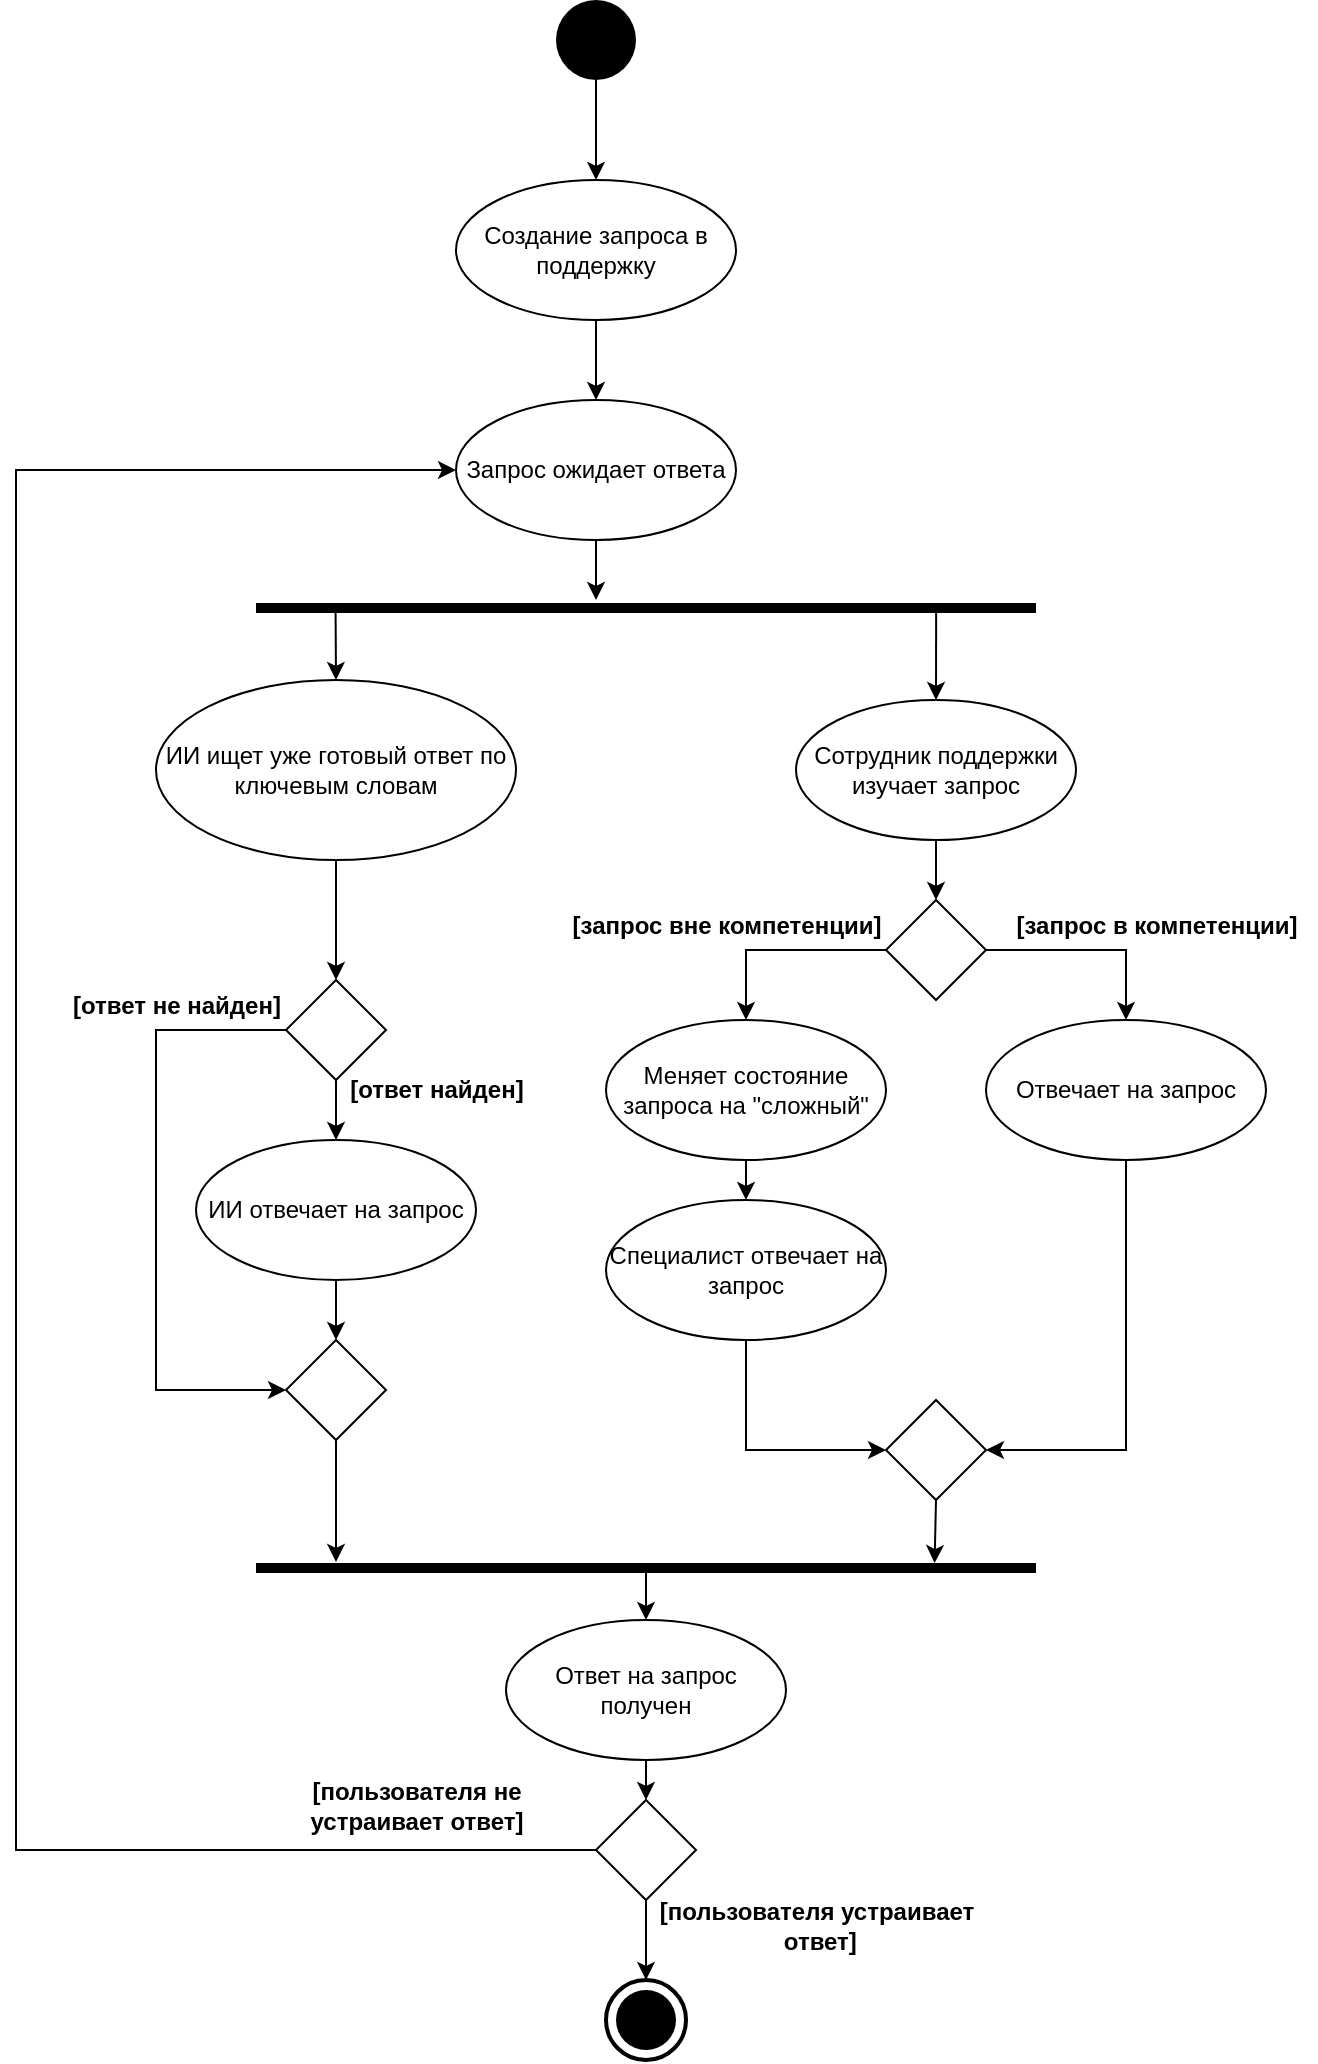 <mxfile version="25.0.2">
  <diagram name="Страница — 1" id="0PbqnCX-bpDq3JFux4zO">
    <mxGraphModel dx="1077" dy="627" grid="1" gridSize="10" guides="1" tooltips="1" connect="1" arrows="1" fold="1" page="1" pageScale="1" pageWidth="827" pageHeight="1169" math="0" shadow="0">
      <root>
        <mxCell id="0" />
        <mxCell id="1" parent="0" />
        <mxCell id="zPLbhTJUK1HBc8Delc84-46" style="edgeStyle=orthogonalEdgeStyle;rounded=0;orthogonalLoop=1;jettySize=auto;html=1;exitX=0.5;exitY=1;exitDx=0;exitDy=0;entryX=0.5;entryY=0;entryDx=0;entryDy=0;" parent="1" source="zPLbhTJUK1HBc8Delc84-2" target="zPLbhTJUK1HBc8Delc84-44" edge="1">
          <mxGeometry relative="1" as="geometry" />
        </mxCell>
        <mxCell id="zPLbhTJUK1HBc8Delc84-2" value="Создание запроса в поддержку" style="ellipse;whiteSpace=wrap;html=1;" parent="1" vertex="1">
          <mxGeometry x="340" y="250" width="140" height="70" as="geometry" />
        </mxCell>
        <mxCell id="zPLbhTJUK1HBc8Delc84-6" style="edgeStyle=orthogonalEdgeStyle;rounded=0;orthogonalLoop=1;jettySize=auto;html=1;exitX=0.5;exitY=1;exitDx=0;exitDy=0;entryX=0.5;entryY=0;entryDx=0;entryDy=0;" parent="1" source="zPLbhTJUK1HBc8Delc84-5" target="zPLbhTJUK1HBc8Delc84-2" edge="1">
          <mxGeometry relative="1" as="geometry" />
        </mxCell>
        <mxCell id="zPLbhTJUK1HBc8Delc84-5" value="" style="ellipse;whiteSpace=wrap;html=1;aspect=fixed;fillColor=#000000;strokeColor=none;" parent="1" vertex="1">
          <mxGeometry x="390" y="160" width="40" height="40" as="geometry" />
        </mxCell>
        <mxCell id="zPLbhTJUK1HBc8Delc84-7" value="" style="line;strokeWidth=5;fillColor=none;align=left;verticalAlign=middle;spacingTop=-1;spacingLeft=3;spacingRight=3;rotatable=0;labelPosition=right;points=[];portConstraint=eastwest;strokeColor=inherit;" parent="1" vertex="1">
          <mxGeometry x="240" y="460" width="390" height="8" as="geometry" />
        </mxCell>
        <mxCell id="zPLbhTJUK1HBc8Delc84-30" style="edgeStyle=orthogonalEdgeStyle;rounded=0;orthogonalLoop=1;jettySize=auto;html=1;exitX=0.5;exitY=1;exitDx=0;exitDy=0;entryX=0.5;entryY=0;entryDx=0;entryDy=0;" parent="1" source="zPLbhTJUK1HBc8Delc84-10" target="zPLbhTJUK1HBc8Delc84-13" edge="1">
          <mxGeometry relative="1" as="geometry" />
        </mxCell>
        <mxCell id="zPLbhTJUK1HBc8Delc84-32" style="edgeStyle=orthogonalEdgeStyle;rounded=0;orthogonalLoop=1;jettySize=auto;html=1;exitX=0;exitY=0.5;exitDx=0;exitDy=0;entryX=0;entryY=0.5;entryDx=0;entryDy=0;" parent="1" source="zPLbhTJUK1HBc8Delc84-10" target="zPLbhTJUK1HBc8Delc84-21" edge="1">
          <mxGeometry relative="1" as="geometry">
            <Array as="points">
              <mxPoint x="190" y="675" />
              <mxPoint x="190" y="855" />
            </Array>
          </mxGeometry>
        </mxCell>
        <mxCell id="zPLbhTJUK1HBc8Delc84-10" value="" style="rhombus;whiteSpace=wrap;html=1;" parent="1" vertex="1">
          <mxGeometry x="255" y="650" width="50" height="50" as="geometry" />
        </mxCell>
        <mxCell id="zPLbhTJUK1HBc8Delc84-28" style="edgeStyle=orthogonalEdgeStyle;rounded=0;orthogonalLoop=1;jettySize=auto;html=1;exitX=0.5;exitY=1;exitDx=0;exitDy=0;entryX=0.5;entryY=0;entryDx=0;entryDy=0;" parent="1" source="zPLbhTJUK1HBc8Delc84-11" target="zPLbhTJUK1HBc8Delc84-10" edge="1">
          <mxGeometry relative="1" as="geometry" />
        </mxCell>
        <mxCell id="zPLbhTJUK1HBc8Delc84-11" value="ИИ ищет уже готовый ответ по ключевым словам" style="ellipse;whiteSpace=wrap;html=1;" parent="1" vertex="1">
          <mxGeometry x="190" y="500" width="180" height="90" as="geometry" />
        </mxCell>
        <mxCell id="zPLbhTJUK1HBc8Delc84-31" style="edgeStyle=orthogonalEdgeStyle;rounded=0;orthogonalLoop=1;jettySize=auto;html=1;exitX=0.5;exitY=1;exitDx=0;exitDy=0;entryX=0.5;entryY=0;entryDx=0;entryDy=0;" parent="1" source="zPLbhTJUK1HBc8Delc84-13" target="zPLbhTJUK1HBc8Delc84-21" edge="1">
          <mxGeometry relative="1" as="geometry" />
        </mxCell>
        <mxCell id="zPLbhTJUK1HBc8Delc84-13" value="ИИ отвечает на запрос" style="ellipse;whiteSpace=wrap;html=1;" parent="1" vertex="1">
          <mxGeometry x="210" y="730" width="140" height="70" as="geometry" />
        </mxCell>
        <mxCell id="zPLbhTJUK1HBc8Delc84-20" style="edgeStyle=orthogonalEdgeStyle;rounded=0;orthogonalLoop=1;jettySize=auto;html=1;exitX=0.5;exitY=1;exitDx=0;exitDy=0;entryX=0.5;entryY=0;entryDx=0;entryDy=0;" parent="1" source="zPLbhTJUK1HBc8Delc84-15" target="zPLbhTJUK1HBc8Delc84-16" edge="1">
          <mxGeometry relative="1" as="geometry" />
        </mxCell>
        <mxCell id="zPLbhTJUK1HBc8Delc84-15" value="Сотрудник поддержки изучает запрос" style="ellipse;whiteSpace=wrap;html=1;" parent="1" vertex="1">
          <mxGeometry x="510" y="510" width="140" height="70" as="geometry" />
        </mxCell>
        <mxCell id="zPLbhTJUK1HBc8Delc84-35" style="edgeStyle=orthogonalEdgeStyle;rounded=0;orthogonalLoop=1;jettySize=auto;html=1;exitX=0;exitY=0.5;exitDx=0;exitDy=0;entryX=0.5;entryY=0;entryDx=0;entryDy=0;" parent="1" source="zPLbhTJUK1HBc8Delc84-16" target="zPLbhTJUK1HBc8Delc84-18" edge="1">
          <mxGeometry relative="1" as="geometry" />
        </mxCell>
        <mxCell id="zPLbhTJUK1HBc8Delc84-36" style="edgeStyle=orthogonalEdgeStyle;rounded=0;orthogonalLoop=1;jettySize=auto;html=1;exitX=1;exitY=0.5;exitDx=0;exitDy=0;entryX=0.5;entryY=0;entryDx=0;entryDy=0;" parent="1" source="zPLbhTJUK1HBc8Delc84-16" target="zPLbhTJUK1HBc8Delc84-17" edge="1">
          <mxGeometry relative="1" as="geometry" />
        </mxCell>
        <mxCell id="zPLbhTJUK1HBc8Delc84-16" value="" style="rhombus;whiteSpace=wrap;html=1;" parent="1" vertex="1">
          <mxGeometry x="555" y="610" width="50" height="50" as="geometry" />
        </mxCell>
        <mxCell id="zPLbhTJUK1HBc8Delc84-37" style="edgeStyle=orthogonalEdgeStyle;rounded=0;orthogonalLoop=1;jettySize=auto;html=1;exitX=0.5;exitY=1;exitDx=0;exitDy=0;entryX=1;entryY=0.5;entryDx=0;entryDy=0;" parent="1" source="zPLbhTJUK1HBc8Delc84-17" target="zPLbhTJUK1HBc8Delc84-22" edge="1">
          <mxGeometry relative="1" as="geometry" />
        </mxCell>
        <mxCell id="zPLbhTJUK1HBc8Delc84-17" value="Отвечает на запрос" style="ellipse;whiteSpace=wrap;html=1;" parent="1" vertex="1">
          <mxGeometry x="605" y="670" width="140" height="70" as="geometry" />
        </mxCell>
        <mxCell id="zPLbhTJUK1HBc8Delc84-58" style="edgeStyle=orthogonalEdgeStyle;rounded=0;orthogonalLoop=1;jettySize=auto;html=1;exitX=0.5;exitY=1;exitDx=0;exitDy=0;entryX=0.5;entryY=0;entryDx=0;entryDy=0;" parent="1" source="zPLbhTJUK1HBc8Delc84-18" target="zPLbhTJUK1HBc8Delc84-19" edge="1">
          <mxGeometry relative="1" as="geometry" />
        </mxCell>
        <mxCell id="zPLbhTJUK1HBc8Delc84-18" value="Меняет состояние запроса на &quot;сложный&quot;" style="ellipse;whiteSpace=wrap;html=1;" parent="1" vertex="1">
          <mxGeometry x="415" y="670" width="140" height="70" as="geometry" />
        </mxCell>
        <mxCell id="zPLbhTJUK1HBc8Delc84-38" style="edgeStyle=orthogonalEdgeStyle;rounded=0;orthogonalLoop=1;jettySize=auto;html=1;exitX=0.5;exitY=1;exitDx=0;exitDy=0;entryX=0;entryY=0.5;entryDx=0;entryDy=0;" parent="1" source="zPLbhTJUK1HBc8Delc84-19" target="zPLbhTJUK1HBc8Delc84-22" edge="1">
          <mxGeometry relative="1" as="geometry" />
        </mxCell>
        <mxCell id="zPLbhTJUK1HBc8Delc84-19" value="Специалист отвечает на запрос" style="ellipse;whiteSpace=wrap;html=1;" parent="1" vertex="1">
          <mxGeometry x="415" y="760" width="140" height="70" as="geometry" />
        </mxCell>
        <mxCell id="zPLbhTJUK1HBc8Delc84-43" style="edgeStyle=orthogonalEdgeStyle;rounded=0;orthogonalLoop=1;jettySize=auto;html=1;exitX=0.5;exitY=1;exitDx=0;exitDy=0;" parent="1" source="zPLbhTJUK1HBc8Delc84-21" edge="1">
          <mxGeometry relative="1" as="geometry">
            <mxPoint x="280" y="941" as="targetPoint" />
          </mxGeometry>
        </mxCell>
        <mxCell id="zPLbhTJUK1HBc8Delc84-21" value="" style="rhombus;whiteSpace=wrap;html=1;" parent="1" vertex="1">
          <mxGeometry x="255" y="830" width="50" height="50" as="geometry" />
        </mxCell>
        <mxCell id="zPLbhTJUK1HBc8Delc84-42" style="edgeStyle=orthogonalEdgeStyle;rounded=0;orthogonalLoop=1;jettySize=auto;html=1;exitX=0.5;exitY=1;exitDx=0;exitDy=0;entryX=0.87;entryY=0.188;entryDx=0;entryDy=0;entryPerimeter=0;" parent="1" source="zPLbhTJUK1HBc8Delc84-22" target="zPLbhTJUK1HBc8Delc84-34" edge="1">
          <mxGeometry relative="1" as="geometry">
            <mxPoint x="580" y="950" as="targetPoint" />
          </mxGeometry>
        </mxCell>
        <mxCell id="zPLbhTJUK1HBc8Delc84-22" value="" style="rhombus;whiteSpace=wrap;html=1;" parent="1" vertex="1">
          <mxGeometry x="555" y="860" width="50" height="50" as="geometry" />
        </mxCell>
        <mxCell id="zPLbhTJUK1HBc8Delc84-23" value="" style="endArrow=classic;html=1;rounded=0;exitX=0.872;exitY=0.399;exitDx=0;exitDy=0;exitPerimeter=0;entryX=0.5;entryY=0;entryDx=0;entryDy=0;" parent="1" source="zPLbhTJUK1HBc8Delc84-7" target="zPLbhTJUK1HBc8Delc84-15" edge="1">
          <mxGeometry width="50" height="50" relative="1" as="geometry">
            <mxPoint x="480" y="570" as="sourcePoint" />
            <mxPoint x="530" y="520" as="targetPoint" />
          </mxGeometry>
        </mxCell>
        <mxCell id="zPLbhTJUK1HBc8Delc84-27" value="" style="endArrow=classic;html=1;rounded=0;entryX=0.5;entryY=0;entryDx=0;entryDy=0;exitX=0.102;exitY=0.53;exitDx=0;exitDy=0;exitPerimeter=0;" parent="1" source="zPLbhTJUK1HBc8Delc84-7" target="zPLbhTJUK1HBc8Delc84-11" edge="1">
          <mxGeometry width="50" height="50" relative="1" as="geometry">
            <mxPoint x="300" y="680" as="sourcePoint" />
            <mxPoint x="350" y="630" as="targetPoint" />
          </mxGeometry>
        </mxCell>
        <mxCell id="zPLbhTJUK1HBc8Delc84-29" value="[ответ найден]" style="text;align=center;fontStyle=1;verticalAlign=middle;spacingLeft=3;spacingRight=3;strokeColor=none;rotatable=0;points=[[0,0.5],[1,0.5]];portConstraint=eastwest;html=1;" parent="1" vertex="1">
          <mxGeometry x="280" y="692" width="100" height="26" as="geometry" />
        </mxCell>
        <mxCell id="zPLbhTJUK1HBc8Delc84-33" value="[ответ не найден]" style="text;align=center;fontStyle=1;verticalAlign=middle;spacingLeft=3;spacingRight=3;strokeColor=none;rotatable=0;points=[[0,0.5],[1,0.5]];portConstraint=eastwest;html=1;" parent="1" vertex="1">
          <mxGeometry x="145" y="650" width="110" height="26" as="geometry" />
        </mxCell>
        <mxCell id="zPLbhTJUK1HBc8Delc84-34" value="" style="line;strokeWidth=5;fillColor=none;align=left;verticalAlign=middle;spacingTop=-1;spacingLeft=3;spacingRight=3;rotatable=0;labelPosition=right;points=[];portConstraint=eastwest;strokeColor=inherit;" parent="1" vertex="1">
          <mxGeometry x="240" y="940" width="390" height="8" as="geometry" />
        </mxCell>
        <mxCell id="zPLbhTJUK1HBc8Delc84-39" value="[запрос вне компетенции]" style="text;align=center;fontStyle=1;verticalAlign=middle;spacingLeft=3;spacingRight=3;strokeColor=none;rotatable=0;points=[[0,0.5],[1,0.5]];portConstraint=eastwest;html=1;" parent="1" vertex="1">
          <mxGeometry x="395" y="610" width="160" height="26" as="geometry" />
        </mxCell>
        <mxCell id="zPLbhTJUK1HBc8Delc84-41" value="[запрос в компетенции]" style="text;align=center;fontStyle=1;verticalAlign=middle;spacingLeft=3;spacingRight=3;strokeColor=none;rotatable=0;points=[[0,0.5],[1,0.5]];portConstraint=eastwest;html=1;" parent="1" vertex="1">
          <mxGeometry x="610" y="610" width="160" height="26" as="geometry" />
        </mxCell>
        <mxCell id="zPLbhTJUK1HBc8Delc84-48" style="edgeStyle=orthogonalEdgeStyle;rounded=0;orthogonalLoop=1;jettySize=auto;html=1;exitX=0.5;exitY=1;exitDx=0;exitDy=0;" parent="1" source="zPLbhTJUK1HBc8Delc84-44" edge="1">
          <mxGeometry relative="1" as="geometry">
            <mxPoint x="410" y="460" as="targetPoint" />
          </mxGeometry>
        </mxCell>
        <mxCell id="zPLbhTJUK1HBc8Delc84-44" value="Запрос ожидает ответа" style="ellipse;whiteSpace=wrap;html=1;" parent="1" vertex="1">
          <mxGeometry x="340" y="360" width="140" height="70" as="geometry" />
        </mxCell>
        <mxCell id="zPLbhTJUK1HBc8Delc84-52" style="edgeStyle=orthogonalEdgeStyle;rounded=0;orthogonalLoop=1;jettySize=auto;html=1;exitX=0.5;exitY=1;exitDx=0;exitDy=0;entryX=0.5;entryY=0;entryDx=0;entryDy=0;" parent="1" source="zPLbhTJUK1HBc8Delc84-49" target="zPLbhTJUK1HBc8Delc84-51" edge="1">
          <mxGeometry relative="1" as="geometry" />
        </mxCell>
        <mxCell id="zPLbhTJUK1HBc8Delc84-49" value="Ответ на запрос получен" style="ellipse;whiteSpace=wrap;html=1;" parent="1" vertex="1">
          <mxGeometry x="365" y="970" width="140" height="70" as="geometry" />
        </mxCell>
        <mxCell id="zPLbhTJUK1HBc8Delc84-50" value="" style="endArrow=classic;html=1;rounded=0;entryX=0.5;entryY=0;entryDx=0;entryDy=0;exitX=0.5;exitY=0.61;exitDx=0;exitDy=0;exitPerimeter=0;" parent="1" source="zPLbhTJUK1HBc8Delc84-34" target="zPLbhTJUK1HBc8Delc84-49" edge="1">
          <mxGeometry width="50" height="50" relative="1" as="geometry">
            <mxPoint x="440" y="930" as="sourcePoint" />
            <mxPoint x="510" y="880" as="targetPoint" />
          </mxGeometry>
        </mxCell>
        <mxCell id="zPLbhTJUK1HBc8Delc84-54" style="edgeStyle=orthogonalEdgeStyle;rounded=0;orthogonalLoop=1;jettySize=auto;html=1;exitX=0.5;exitY=1;exitDx=0;exitDy=0;entryX=0.5;entryY=0;entryDx=0;entryDy=0;" parent="1" source="zPLbhTJUK1HBc8Delc84-51" target="zPLbhTJUK1HBc8Delc84-53" edge="1">
          <mxGeometry relative="1" as="geometry" />
        </mxCell>
        <mxCell id="zPLbhTJUK1HBc8Delc84-56" style="edgeStyle=orthogonalEdgeStyle;rounded=0;orthogonalLoop=1;jettySize=auto;html=1;exitX=0;exitY=0.5;exitDx=0;exitDy=0;entryX=0;entryY=0.5;entryDx=0;entryDy=0;" parent="1" source="zPLbhTJUK1HBc8Delc84-51" target="zPLbhTJUK1HBc8Delc84-44" edge="1">
          <mxGeometry relative="1" as="geometry">
            <Array as="points">
              <mxPoint x="120" y="1085" />
              <mxPoint x="120" y="395" />
            </Array>
          </mxGeometry>
        </mxCell>
        <mxCell id="zPLbhTJUK1HBc8Delc84-51" value="" style="rhombus;whiteSpace=wrap;html=1;" parent="1" vertex="1">
          <mxGeometry x="410" y="1060" width="50" height="50" as="geometry" />
        </mxCell>
        <mxCell id="zPLbhTJUK1HBc8Delc84-55" value="[пользователя устраивает&lt;br&gt;&amp;nbsp;ответ]" style="text;align=center;fontStyle=1;verticalAlign=middle;spacingLeft=3;spacingRight=3;strokeColor=none;rotatable=0;points=[[0,0.5],[1,0.5]];portConstraint=eastwest;html=1;" parent="1" vertex="1">
          <mxGeometry x="440" y="1110" width="160" height="26" as="geometry" />
        </mxCell>
        <mxCell id="zPLbhTJUK1HBc8Delc84-57" value="[пользователя не &lt;br&gt;устраивает ответ]" style="text;align=center;fontStyle=1;verticalAlign=middle;spacingLeft=3;spacingRight=3;strokeColor=none;rotatable=0;points=[[0,0.5],[1,0.5]];portConstraint=eastwest;html=1;" parent="1" vertex="1">
          <mxGeometry x="240" y="1050" width="160" height="26" as="geometry" />
        </mxCell>
        <mxCell id="Q9ETdk-0l9R9Fo-W8hzA-2" value="" style="group" vertex="1" connectable="0" parent="1">
          <mxGeometry x="415" y="1150" width="40" height="40" as="geometry" />
        </mxCell>
        <mxCell id="zPLbhTJUK1HBc8Delc84-53" value="" style="ellipse;whiteSpace=wrap;html=1;aspect=fixed;fillColor=none;strokeColor=#000000;perimeterSpacing=0;strokeWidth=2;" parent="Q9ETdk-0l9R9Fo-W8hzA-2" vertex="1">
          <mxGeometry width="40" height="40" as="geometry" />
        </mxCell>
        <mxCell id="Q9ETdk-0l9R9Fo-W8hzA-1" value="" style="ellipse;whiteSpace=wrap;html=1;aspect=fixed;fillColor=#000000;strokeColor=none;perimeterSpacing=0;strokeWidth=1;" vertex="1" parent="Q9ETdk-0l9R9Fo-W8hzA-2">
          <mxGeometry x="5" y="5" width="30" height="30" as="geometry" />
        </mxCell>
      </root>
    </mxGraphModel>
  </diagram>
</mxfile>
